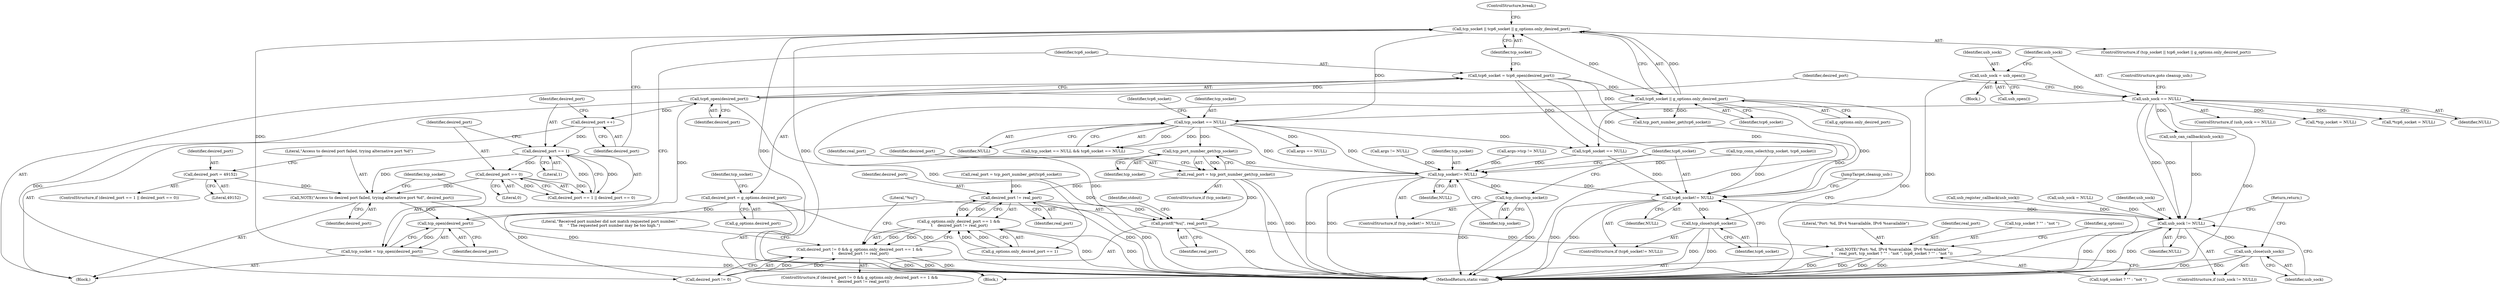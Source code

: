 digraph "0_ippusbxd_46844402bca7a38fc224483ba6f0a93c4613203f@pointer" {
"1000187" [label="(Call,tcp_port_number_get(tcp_socket))"];
"1000175" [label="(Call,tcp_socket == NULL)"];
"1000149" [label="(Call,tcp_socket || tcp6_socket || g_options.only_desired_port)"];
"1000140" [label="(Call,tcp_socket = tcp_open(desired_port))"];
"1000142" [label="(Call,tcp_open(desired_port))"];
"1000125" [label="(Call,desired_port = g_options.desired_port)"];
"1000170" [label="(Call,NOTE(\"Access to desired port failed, trying alternative port %d\", desired_port))"];
"1000167" [label="(Call,desired_port = 49152)"];
"1000161" [label="(Call,desired_port == 1)"];
"1000157" [label="(Call,desired_port ++)"];
"1000146" [label="(Call,tcp6_open(desired_port))"];
"1000164" [label="(Call,desired_port == 0)"];
"1000151" [label="(Call,tcp6_socket || g_options.only_desired_port)"];
"1000144" [label="(Call,tcp6_socket = tcp6_open(desired_port))"];
"1000116" [label="(Call,usb_sock == NULL)"];
"1000112" [label="(Call,usb_sock = usb_open())"];
"1000185" [label="(Call,real_port = tcp_port_number_get(tcp_socket))"];
"1000205" [label="(Call,desired_port != real_port)"];
"1000199" [label="(Call,g_options.only_desired_port == 1 &&\n \t    desired_port != real_port)"];
"1000195" [label="(Call,desired_port != 0 && g_options.only_desired_port == 1 &&\n \t    desired_port != real_port)"];
"1000212" [label="(Call,printf(\"%u|\", real_port))"];
"1000217" [label="(Call,NOTE(\"Port: %d, IPv4 %savailable, IPv6 %savailable\",\n\t     real_port, tcp_socket ? \"\" : \"not \", tcp6_socket ? \"\" : \"not \"))"];
"1000332" [label="(Call,tcp_socket!= NULL)"];
"1000335" [label="(Call,tcp_close(tcp_socket))"];
"1000338" [label="(Call,tcp6_socket!= NULL)"];
"1000341" [label="(Call,tcp_close(tcp6_socket))"];
"1000345" [label="(Call,usb_sock != NULL)"];
"1000348" [label="(Call,usb_close(usb_sock))"];
"1000351" [label="(MethodReturn,static void)"];
"1000171" [label="(Literal,\"Access to desired port failed, trying alternative port %d\")"];
"1000141" [label="(Identifier,tcp_socket)"];
"1000160" [label="(Call,desired_port == 1 || desired_port == 0)"];
"1000162" [label="(Identifier,desired_port)"];
"1000156" [label="(ControlStructure,break;)"];
"1000165" [label="(Identifier,desired_port)"];
"1000233" [label="(Identifier,g_options)"];
"1000152" [label="(Identifier,tcp6_socket)"];
"1000212" [label="(Call,printf(\"%u|\", real_port))"];
"1000157" [label="(Call,desired_port ++)"];
"1000194" [label="(ControlStructure,if (desired_port != 0 && g_options.only_desired_port == 1 &&\n \t    desired_port != real_port))"];
"1000210" [label="(Literal,\"Received port number did not match requested port number.\"\n\t\t    \" The requested port number may be too high.\")"];
"1000218" [label="(Literal,\"Port: %d, IPv4 %savailable, IPv6 %savailable\")"];
"1000139" [label="(Block,)"];
"1000159" [label="(ControlStructure,if (desired_port == 1 || desired_port == 0))"];
"1000262" [label="(Call,args == NULL)"];
"1000186" [label="(Identifier,real_port)"];
"1000335" [label="(Call,tcp_close(tcp_socket))"];
"1000336" [label="(Identifier,tcp_socket)"];
"1000188" [label="(Identifier,tcp_socket)"];
"1000187" [label="(Call,tcp_port_number_get(tcp_socket))"];
"1000200" [label="(Call,g_options.only_desired_port == 1)"];
"1000341" [label="(Call,tcp_close(tcp6_socket))"];
"1000338" [label="(Call,tcp6_socket!= NULL)"];
"1000183" [label="(ControlStructure,if (tcp_socket))"];
"1000346" [label="(Identifier,usb_sock)"];
"1000140" [label="(Call,tcp_socket = tcp_open(desired_port))"];
"1000172" [label="(Identifier,desired_port)"];
"1000348" [label="(Call,usb_close(usb_sock))"];
"1000103" [label="(Block,)"];
"1000117" [label="(Identifier,usb_sock)"];
"1000168" [label="(Identifier,desired_port)"];
"1000217" [label="(Call,NOTE(\"Port: %d, IPv4 %savailable, IPv6 %savailable\",\n\t     real_port, tcp_socket ? \"\" : \"not \", tcp6_socket ? \"\" : \"not \"))"];
"1000174" [label="(Call,tcp_socket == NULL && tcp6_socket == NULL)"];
"1000318" [label="(Call,args->tcp != NULL)"];
"1000214" [label="(Identifier,real_port)"];
"1000176" [label="(Identifier,tcp_socket)"];
"1000147" [label="(Identifier,desired_port)"];
"1000146" [label="(Call,tcp6_open(desired_port))"];
"1000213" [label="(Literal,\"%u|\")"];
"1000349" [label="(Identifier,usb_sock)"];
"1000224" [label="(Call,tcp6_socket ? \"\" : \"not \")"];
"1000127" [label="(Call,g_options.desired_port)"];
"1000175" [label="(Call,tcp_socket == NULL)"];
"1000178" [label="(Call,tcp6_socket == NULL)"];
"1000342" [label="(Identifier,tcp6_socket)"];
"1000170" [label="(Call,NOTE(\"Access to desired port failed, trying alternative port %d\", desired_port))"];
"1000161" [label="(Call,desired_port == 1)"];
"1000143" [label="(Identifier,desired_port)"];
"1000115" [label="(ControlStructure,if (usb_sock == NULL))"];
"1000331" [label="(ControlStructure,if (tcp_socket!= NULL))"];
"1000166" [label="(Literal,0)"];
"1000337" [label="(ControlStructure,if (tcp6_socket!= NULL))"];
"1000113" [label="(Identifier,usb_sock)"];
"1000169" [label="(Literal,49152)"];
"1000196" [label="(Call,desired_port != 0)"];
"1000334" [label="(Identifier,NULL)"];
"1000144" [label="(Call,tcp6_socket = tcp6_open(desired_port))"];
"1000150" [label="(Identifier,tcp_socket)"];
"1000347" [label="(Identifier,NULL)"];
"1000151" [label="(Call,tcp6_socket || g_options.only_desired_port)"];
"1000126" [label="(Identifier,desired_port)"];
"1000339" [label="(Identifier,tcp6_socket)"];
"1000153" [label="(Call,g_options.only_desired_port)"];
"1000219" [label="(Identifier,real_port)"];
"1000164" [label="(Call,desired_port == 0)"];
"1000340" [label="(Identifier,NULL)"];
"1000332" [label="(Call,tcp_socket!= NULL)"];
"1000177" [label="(Identifier,NULL)"];
"1000192" [label="(Call,tcp_port_number_get(tcp6_socket))"];
"1000195" [label="(Call,desired_port != 0 && g_options.only_desired_port == 1 &&\n \t    desired_port != real_port)"];
"1000112" [label="(Call,usb_sock = usb_open())"];
"1000343" [label="(JumpTarget,cleanup_usb:)"];
"1000131" [label="(Call,*tcp_socket = NULL)"];
"1000249" [label="(Call,usb_register_callback(usb_sock))"];
"1000132" [label="(Identifier,tcp_socket)"];
"1000148" [label="(ControlStructure,if (tcp_socket || tcp6_socket || g_options.only_desired_port))"];
"1000278" [label="(Call,tcp_conn_select(tcp_socket, tcp6_socket))"];
"1000179" [label="(Identifier,tcp6_socket)"];
"1000111" [label="(Block,)"];
"1000145" [label="(Identifier,tcp6_socket)"];
"1000206" [label="(Identifier,desired_port)"];
"1000142" [label="(Call,tcp_open(desired_port))"];
"1000135" [label="(Call,*tcp6_socket = NULL)"];
"1000205" [label="(Call,desired_port != real_port)"];
"1000207" [label="(Identifier,real_port)"];
"1000185" [label="(Call,real_port = tcp_port_number_get(tcp_socket))"];
"1000149" [label="(Call,tcp_socket || tcp6_socket || g_options.only_desired_port)"];
"1000121" [label="(Call,usb_sock = NULL)"];
"1000167" [label="(Call,desired_port = 49152)"];
"1000197" [label="(Identifier,desired_port)"];
"1000118" [label="(Identifier,NULL)"];
"1000119" [label="(ControlStructure,goto cleanup_usb;)"];
"1000216" [label="(Identifier,stdout)"];
"1000125" [label="(Call,desired_port = g_options.desired_port)"];
"1000114" [label="(Call,usb_open())"];
"1000163" [label="(Literal,1)"];
"1000190" [label="(Call,real_port = tcp_port_number_get(tcp6_socket))"];
"1000313" [label="(Call,args != NULL)"];
"1000350" [label="(Return,return;)"];
"1000247" [label="(Call,usb_can_callback(usb_sock))"];
"1000345" [label="(Call,usb_sock != NULL)"];
"1000116" [label="(Call,usb_sock == NULL)"];
"1000158" [label="(Identifier,desired_port)"];
"1000220" [label="(Call,tcp_socket ? \"\" : \"not \")"];
"1000199" [label="(Call,g_options.only_desired_port == 1 &&\n \t    desired_port != real_port)"];
"1000333" [label="(Identifier,tcp_socket)"];
"1000344" [label="(ControlStructure,if (usb_sock != NULL))"];
"1000187" -> "1000185"  [label="AST: "];
"1000187" -> "1000188"  [label="CFG: "];
"1000188" -> "1000187"  [label="AST: "];
"1000185" -> "1000187"  [label="CFG: "];
"1000187" -> "1000185"  [label="DDG: "];
"1000175" -> "1000187"  [label="DDG: "];
"1000187" -> "1000332"  [label="DDG: "];
"1000175" -> "1000174"  [label="AST: "];
"1000175" -> "1000177"  [label="CFG: "];
"1000176" -> "1000175"  [label="AST: "];
"1000177" -> "1000175"  [label="AST: "];
"1000179" -> "1000175"  [label="CFG: "];
"1000174" -> "1000175"  [label="CFG: "];
"1000175" -> "1000174"  [label="DDG: "];
"1000175" -> "1000174"  [label="DDG: "];
"1000149" -> "1000175"  [label="DDG: "];
"1000116" -> "1000175"  [label="DDG: "];
"1000175" -> "1000178"  [label="DDG: "];
"1000175" -> "1000262"  [label="DDG: "];
"1000175" -> "1000332"  [label="DDG: "];
"1000175" -> "1000332"  [label="DDG: "];
"1000149" -> "1000148"  [label="AST: "];
"1000149" -> "1000150"  [label="CFG: "];
"1000149" -> "1000151"  [label="CFG: "];
"1000150" -> "1000149"  [label="AST: "];
"1000151" -> "1000149"  [label="AST: "];
"1000156" -> "1000149"  [label="CFG: "];
"1000158" -> "1000149"  [label="CFG: "];
"1000149" -> "1000351"  [label="DDG: "];
"1000149" -> "1000351"  [label="DDG: "];
"1000140" -> "1000149"  [label="DDG: "];
"1000151" -> "1000149"  [label="DDG: "];
"1000151" -> "1000149"  [label="DDG: "];
"1000140" -> "1000139"  [label="AST: "];
"1000140" -> "1000142"  [label="CFG: "];
"1000141" -> "1000140"  [label="AST: "];
"1000142" -> "1000140"  [label="AST: "];
"1000145" -> "1000140"  [label="CFG: "];
"1000140" -> "1000351"  [label="DDG: "];
"1000142" -> "1000140"  [label="DDG: "];
"1000142" -> "1000143"  [label="CFG: "];
"1000143" -> "1000142"  [label="AST: "];
"1000125" -> "1000142"  [label="DDG: "];
"1000170" -> "1000142"  [label="DDG: "];
"1000142" -> "1000146"  [label="DDG: "];
"1000125" -> "1000103"  [label="AST: "];
"1000125" -> "1000127"  [label="CFG: "];
"1000126" -> "1000125"  [label="AST: "];
"1000127" -> "1000125"  [label="AST: "];
"1000132" -> "1000125"  [label="CFG: "];
"1000125" -> "1000351"  [label="DDG: "];
"1000170" -> "1000139"  [label="AST: "];
"1000170" -> "1000172"  [label="CFG: "];
"1000171" -> "1000170"  [label="AST: "];
"1000172" -> "1000170"  [label="AST: "];
"1000141" -> "1000170"  [label="CFG: "];
"1000170" -> "1000351"  [label="DDG: "];
"1000167" -> "1000170"  [label="DDG: "];
"1000161" -> "1000170"  [label="DDG: "];
"1000164" -> "1000170"  [label="DDG: "];
"1000167" -> "1000159"  [label="AST: "];
"1000167" -> "1000169"  [label="CFG: "];
"1000168" -> "1000167"  [label="AST: "];
"1000169" -> "1000167"  [label="AST: "];
"1000171" -> "1000167"  [label="CFG: "];
"1000161" -> "1000160"  [label="AST: "];
"1000161" -> "1000163"  [label="CFG: "];
"1000162" -> "1000161"  [label="AST: "];
"1000163" -> "1000161"  [label="AST: "];
"1000165" -> "1000161"  [label="CFG: "];
"1000160" -> "1000161"  [label="CFG: "];
"1000161" -> "1000160"  [label="DDG: "];
"1000161" -> "1000160"  [label="DDG: "];
"1000157" -> "1000161"  [label="DDG: "];
"1000161" -> "1000164"  [label="DDG: "];
"1000157" -> "1000139"  [label="AST: "];
"1000157" -> "1000158"  [label="CFG: "];
"1000158" -> "1000157"  [label="AST: "];
"1000162" -> "1000157"  [label="CFG: "];
"1000146" -> "1000157"  [label="DDG: "];
"1000146" -> "1000144"  [label="AST: "];
"1000146" -> "1000147"  [label="CFG: "];
"1000147" -> "1000146"  [label="AST: "];
"1000144" -> "1000146"  [label="CFG: "];
"1000146" -> "1000351"  [label="DDG: "];
"1000146" -> "1000144"  [label="DDG: "];
"1000146" -> "1000196"  [label="DDG: "];
"1000164" -> "1000160"  [label="AST: "];
"1000164" -> "1000166"  [label="CFG: "];
"1000165" -> "1000164"  [label="AST: "];
"1000166" -> "1000164"  [label="AST: "];
"1000160" -> "1000164"  [label="CFG: "];
"1000164" -> "1000160"  [label="DDG: "];
"1000164" -> "1000160"  [label="DDG: "];
"1000151" -> "1000152"  [label="CFG: "];
"1000151" -> "1000153"  [label="CFG: "];
"1000152" -> "1000151"  [label="AST: "];
"1000153" -> "1000151"  [label="AST: "];
"1000151" -> "1000351"  [label="DDG: "];
"1000144" -> "1000151"  [label="DDG: "];
"1000151" -> "1000178"  [label="DDG: "];
"1000151" -> "1000192"  [label="DDG: "];
"1000151" -> "1000200"  [label="DDG: "];
"1000151" -> "1000338"  [label="DDG: "];
"1000144" -> "1000139"  [label="AST: "];
"1000145" -> "1000144"  [label="AST: "];
"1000150" -> "1000144"  [label="CFG: "];
"1000144" -> "1000351"  [label="DDG: "];
"1000144" -> "1000178"  [label="DDG: "];
"1000144" -> "1000192"  [label="DDG: "];
"1000144" -> "1000338"  [label="DDG: "];
"1000116" -> "1000115"  [label="AST: "];
"1000116" -> "1000118"  [label="CFG: "];
"1000117" -> "1000116"  [label="AST: "];
"1000118" -> "1000116"  [label="AST: "];
"1000119" -> "1000116"  [label="CFG: "];
"1000126" -> "1000116"  [label="CFG: "];
"1000116" -> "1000351"  [label="DDG: "];
"1000112" -> "1000116"  [label="DDG: "];
"1000116" -> "1000131"  [label="DDG: "];
"1000116" -> "1000135"  [label="DDG: "];
"1000116" -> "1000247"  [label="DDG: "];
"1000116" -> "1000345"  [label="DDG: "];
"1000116" -> "1000345"  [label="DDG: "];
"1000112" -> "1000111"  [label="AST: "];
"1000112" -> "1000114"  [label="CFG: "];
"1000113" -> "1000112"  [label="AST: "];
"1000114" -> "1000112"  [label="AST: "];
"1000117" -> "1000112"  [label="CFG: "];
"1000112" -> "1000351"  [label="DDG: "];
"1000185" -> "1000183"  [label="AST: "];
"1000186" -> "1000185"  [label="AST: "];
"1000197" -> "1000185"  [label="CFG: "];
"1000185" -> "1000351"  [label="DDG: "];
"1000185" -> "1000351"  [label="DDG: "];
"1000185" -> "1000205"  [label="DDG: "];
"1000185" -> "1000212"  [label="DDG: "];
"1000205" -> "1000199"  [label="AST: "];
"1000205" -> "1000207"  [label="CFG: "];
"1000206" -> "1000205"  [label="AST: "];
"1000207" -> "1000205"  [label="AST: "];
"1000199" -> "1000205"  [label="CFG: "];
"1000205" -> "1000351"  [label="DDG: "];
"1000205" -> "1000351"  [label="DDG: "];
"1000205" -> "1000199"  [label="DDG: "];
"1000205" -> "1000199"  [label="DDG: "];
"1000196" -> "1000205"  [label="DDG: "];
"1000190" -> "1000205"  [label="DDG: "];
"1000205" -> "1000212"  [label="DDG: "];
"1000199" -> "1000195"  [label="AST: "];
"1000199" -> "1000200"  [label="CFG: "];
"1000200" -> "1000199"  [label="AST: "];
"1000195" -> "1000199"  [label="CFG: "];
"1000199" -> "1000351"  [label="DDG: "];
"1000199" -> "1000351"  [label="DDG: "];
"1000199" -> "1000195"  [label="DDG: "];
"1000199" -> "1000195"  [label="DDG: "];
"1000200" -> "1000199"  [label="DDG: "];
"1000200" -> "1000199"  [label="DDG: "];
"1000195" -> "1000194"  [label="AST: "];
"1000195" -> "1000196"  [label="CFG: "];
"1000196" -> "1000195"  [label="AST: "];
"1000210" -> "1000195"  [label="CFG: "];
"1000213" -> "1000195"  [label="CFG: "];
"1000195" -> "1000351"  [label="DDG: "];
"1000195" -> "1000351"  [label="DDG: "];
"1000195" -> "1000351"  [label="DDG: "];
"1000196" -> "1000195"  [label="DDG: "];
"1000196" -> "1000195"  [label="DDG: "];
"1000212" -> "1000103"  [label="AST: "];
"1000212" -> "1000214"  [label="CFG: "];
"1000213" -> "1000212"  [label="AST: "];
"1000214" -> "1000212"  [label="AST: "];
"1000216" -> "1000212"  [label="CFG: "];
"1000212" -> "1000351"  [label="DDG: "];
"1000190" -> "1000212"  [label="DDG: "];
"1000212" -> "1000217"  [label="DDG: "];
"1000217" -> "1000103"  [label="AST: "];
"1000217" -> "1000224"  [label="CFG: "];
"1000218" -> "1000217"  [label="AST: "];
"1000219" -> "1000217"  [label="AST: "];
"1000220" -> "1000217"  [label="AST: "];
"1000224" -> "1000217"  [label="AST: "];
"1000233" -> "1000217"  [label="CFG: "];
"1000217" -> "1000351"  [label="DDG: "];
"1000217" -> "1000351"  [label="DDG: "];
"1000217" -> "1000351"  [label="DDG: "];
"1000217" -> "1000351"  [label="DDG: "];
"1000332" -> "1000331"  [label="AST: "];
"1000332" -> "1000334"  [label="CFG: "];
"1000333" -> "1000332"  [label="AST: "];
"1000334" -> "1000332"  [label="AST: "];
"1000336" -> "1000332"  [label="CFG: "];
"1000339" -> "1000332"  [label="CFG: "];
"1000332" -> "1000351"  [label="DDG: "];
"1000332" -> "1000351"  [label="DDG: "];
"1000278" -> "1000332"  [label="DDG: "];
"1000313" -> "1000332"  [label="DDG: "];
"1000178" -> "1000332"  [label="DDG: "];
"1000318" -> "1000332"  [label="DDG: "];
"1000332" -> "1000335"  [label="DDG: "];
"1000332" -> "1000338"  [label="DDG: "];
"1000335" -> "1000331"  [label="AST: "];
"1000335" -> "1000336"  [label="CFG: "];
"1000336" -> "1000335"  [label="AST: "];
"1000339" -> "1000335"  [label="CFG: "];
"1000335" -> "1000351"  [label="DDG: "];
"1000335" -> "1000351"  [label="DDG: "];
"1000338" -> "1000337"  [label="AST: "];
"1000338" -> "1000340"  [label="CFG: "];
"1000339" -> "1000338"  [label="AST: "];
"1000340" -> "1000338"  [label="AST: "];
"1000342" -> "1000338"  [label="CFG: "];
"1000343" -> "1000338"  [label="CFG: "];
"1000338" -> "1000351"  [label="DDG: "];
"1000338" -> "1000351"  [label="DDG: "];
"1000278" -> "1000338"  [label="DDG: "];
"1000178" -> "1000338"  [label="DDG: "];
"1000192" -> "1000338"  [label="DDG: "];
"1000338" -> "1000341"  [label="DDG: "];
"1000338" -> "1000345"  [label="DDG: "];
"1000341" -> "1000337"  [label="AST: "];
"1000341" -> "1000342"  [label="CFG: "];
"1000342" -> "1000341"  [label="AST: "];
"1000343" -> "1000341"  [label="CFG: "];
"1000341" -> "1000351"  [label="DDG: "];
"1000341" -> "1000351"  [label="DDG: "];
"1000345" -> "1000344"  [label="AST: "];
"1000345" -> "1000347"  [label="CFG: "];
"1000346" -> "1000345"  [label="AST: "];
"1000347" -> "1000345"  [label="AST: "];
"1000349" -> "1000345"  [label="CFG: "];
"1000350" -> "1000345"  [label="CFG: "];
"1000345" -> "1000351"  [label="DDG: "];
"1000345" -> "1000351"  [label="DDG: "];
"1000345" -> "1000351"  [label="DDG: "];
"1000121" -> "1000345"  [label="DDG: "];
"1000249" -> "1000345"  [label="DDG: "];
"1000247" -> "1000345"  [label="DDG: "];
"1000345" -> "1000348"  [label="DDG: "];
"1000348" -> "1000344"  [label="AST: "];
"1000348" -> "1000349"  [label="CFG: "];
"1000349" -> "1000348"  [label="AST: "];
"1000350" -> "1000348"  [label="CFG: "];
"1000348" -> "1000351"  [label="DDG: "];
"1000348" -> "1000351"  [label="DDG: "];
}
